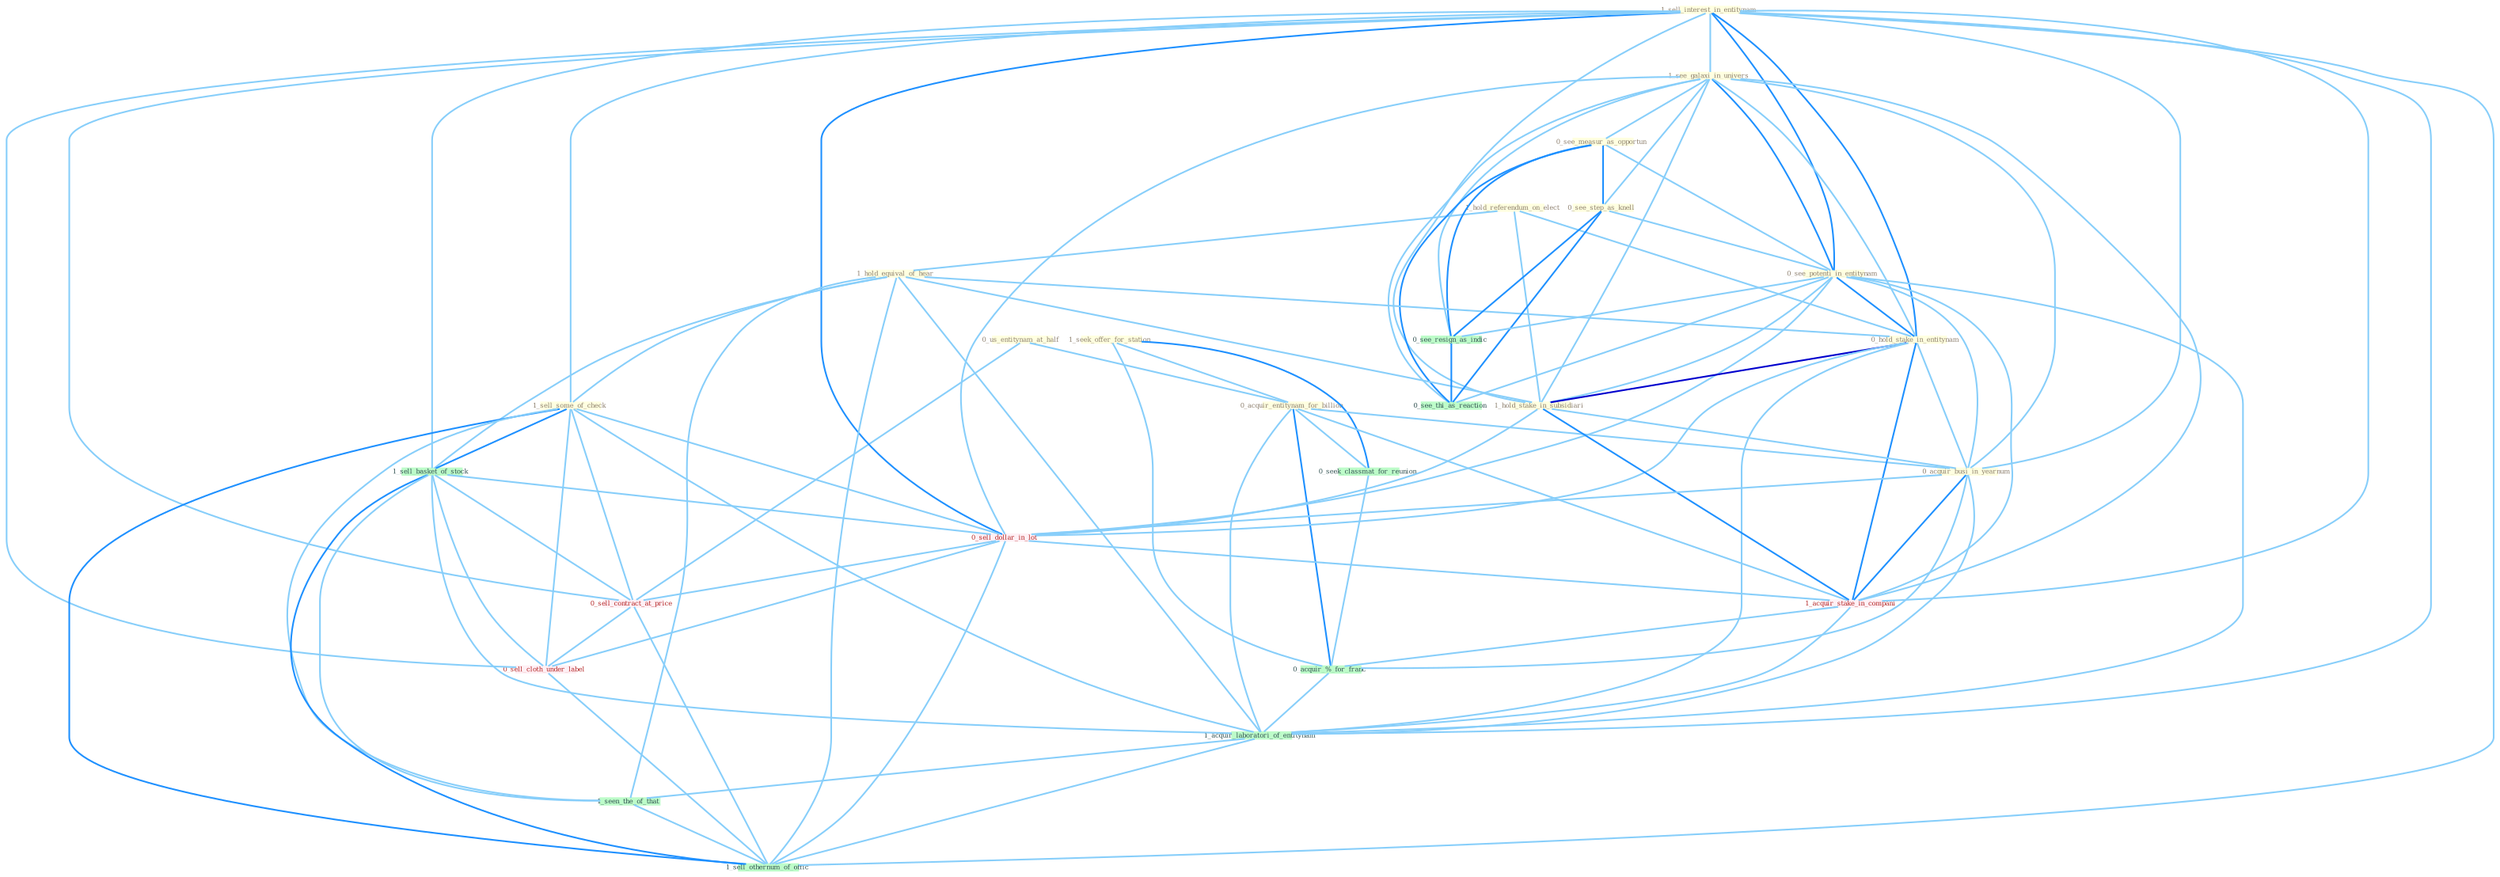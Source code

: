Graph G{ 
    node
    [shape=polygon,style=filled,width=.5,height=.06,color="#BDFCC9",fixedsize=true,fontsize=4,
    fontcolor="#2f4f4f"];
    {node
    [color="#ffffe0", fontcolor="#8b7d6b"] "1_hold_referendum_on_elect " "0_us_entitynam_at_half " "1_sell_interest_in_entitynam " "1_see_galaxi_in_univers " "0_see_measur_as_opportun " "1_seek_offer_for_station " "1_hold_equival_of_hear " "0_acquir_entitynam_for_billion " "0_see_step_as_knell " "0_see_potenti_in_entitynam " "0_hold_stake_in_entitynam " "1_hold_stake_in_subsidiari " "0_acquir_busi_in_yearnum " "1_sell_some_of_check "}
{node [color="#fff0f5", fontcolor="#b22222"] "0_sell_dollar_in_lot " "1_acquir_stake_in_compani " "0_sell_contract_at_price " "0_sell_cloth_under_label "}
edge [color="#B0E2FF"];

	"1_hold_referendum_on_elect " -- "1_hold_equival_of_hear " [w="1", color="#87cefa" ];
	"1_hold_referendum_on_elect " -- "0_hold_stake_in_entitynam " [w="1", color="#87cefa" ];
	"1_hold_referendum_on_elect " -- "1_hold_stake_in_subsidiari " [w="1", color="#87cefa" ];
	"0_us_entitynam_at_half " -- "0_acquir_entitynam_for_billion " [w="1", color="#87cefa" ];
	"0_us_entitynam_at_half " -- "0_sell_contract_at_price " [w="1", color="#87cefa" ];
	"1_sell_interest_in_entitynam " -- "1_see_galaxi_in_univers " [w="1", color="#87cefa" ];
	"1_sell_interest_in_entitynam " -- "0_see_potenti_in_entitynam " [w="2", color="#1e90ff" , len=0.8];
	"1_sell_interest_in_entitynam " -- "0_hold_stake_in_entitynam " [w="2", color="#1e90ff" , len=0.8];
	"1_sell_interest_in_entitynam " -- "1_hold_stake_in_subsidiari " [w="1", color="#87cefa" ];
	"1_sell_interest_in_entitynam " -- "0_acquir_busi_in_yearnum " [w="1", color="#87cefa" ];
	"1_sell_interest_in_entitynam " -- "1_sell_some_of_check " [w="1", color="#87cefa" ];
	"1_sell_interest_in_entitynam " -- "1_sell_basket_of_stock " [w="1", color="#87cefa" ];
	"1_sell_interest_in_entitynam " -- "0_sell_dollar_in_lot " [w="2", color="#1e90ff" , len=0.8];
	"1_sell_interest_in_entitynam " -- "1_acquir_stake_in_compani " [w="1", color="#87cefa" ];
	"1_sell_interest_in_entitynam " -- "0_sell_contract_at_price " [w="1", color="#87cefa" ];
	"1_sell_interest_in_entitynam " -- "1_acquir_laboratori_of_entitynam " [w="1", color="#87cefa" ];
	"1_sell_interest_in_entitynam " -- "0_sell_cloth_under_label " [w="1", color="#87cefa" ];
	"1_sell_interest_in_entitynam " -- "1_sell_othernum_of_offic " [w="1", color="#87cefa" ];
	"1_see_galaxi_in_univers " -- "0_see_measur_as_opportun " [w="1", color="#87cefa" ];
	"1_see_galaxi_in_univers " -- "0_see_step_as_knell " [w="1", color="#87cefa" ];
	"1_see_galaxi_in_univers " -- "0_see_potenti_in_entitynam " [w="2", color="#1e90ff" , len=0.8];
	"1_see_galaxi_in_univers " -- "0_hold_stake_in_entitynam " [w="1", color="#87cefa" ];
	"1_see_galaxi_in_univers " -- "1_hold_stake_in_subsidiari " [w="1", color="#87cefa" ];
	"1_see_galaxi_in_univers " -- "0_acquir_busi_in_yearnum " [w="1", color="#87cefa" ];
	"1_see_galaxi_in_univers " -- "0_sell_dollar_in_lot " [w="1", color="#87cefa" ];
	"1_see_galaxi_in_univers " -- "0_see_resign_as_indic " [w="1", color="#87cefa" ];
	"1_see_galaxi_in_univers " -- "1_acquir_stake_in_compani " [w="1", color="#87cefa" ];
	"1_see_galaxi_in_univers " -- "0_see_thi_as_reaction " [w="1", color="#87cefa" ];
	"0_see_measur_as_opportun " -- "0_see_step_as_knell " [w="2", color="#1e90ff" , len=0.8];
	"0_see_measur_as_opportun " -- "0_see_potenti_in_entitynam " [w="1", color="#87cefa" ];
	"0_see_measur_as_opportun " -- "0_see_resign_as_indic " [w="2", color="#1e90ff" , len=0.8];
	"0_see_measur_as_opportun " -- "0_see_thi_as_reaction " [w="2", color="#1e90ff" , len=0.8];
	"1_seek_offer_for_station " -- "0_acquir_entitynam_for_billion " [w="1", color="#87cefa" ];
	"1_seek_offer_for_station " -- "0_seek_classmat_for_reunion " [w="2", color="#1e90ff" , len=0.8];
	"1_seek_offer_for_station " -- "0_acquir_%_for_franc " [w="1", color="#87cefa" ];
	"1_hold_equival_of_hear " -- "0_hold_stake_in_entitynam " [w="1", color="#87cefa" ];
	"1_hold_equival_of_hear " -- "1_hold_stake_in_subsidiari " [w="1", color="#87cefa" ];
	"1_hold_equival_of_hear " -- "1_sell_some_of_check " [w="1", color="#87cefa" ];
	"1_hold_equival_of_hear " -- "1_sell_basket_of_stock " [w="1", color="#87cefa" ];
	"1_hold_equival_of_hear " -- "1_acquir_laboratori_of_entitynam " [w="1", color="#87cefa" ];
	"1_hold_equival_of_hear " -- "1_seen_the_of_that " [w="1", color="#87cefa" ];
	"1_hold_equival_of_hear " -- "1_sell_othernum_of_offic " [w="1", color="#87cefa" ];
	"0_acquir_entitynam_for_billion " -- "0_acquir_busi_in_yearnum " [w="1", color="#87cefa" ];
	"0_acquir_entitynam_for_billion " -- "0_seek_classmat_for_reunion " [w="1", color="#87cefa" ];
	"0_acquir_entitynam_for_billion " -- "1_acquir_stake_in_compani " [w="1", color="#87cefa" ];
	"0_acquir_entitynam_for_billion " -- "0_acquir_%_for_franc " [w="2", color="#1e90ff" , len=0.8];
	"0_acquir_entitynam_for_billion " -- "1_acquir_laboratori_of_entitynam " [w="1", color="#87cefa" ];
	"0_see_step_as_knell " -- "0_see_potenti_in_entitynam " [w="1", color="#87cefa" ];
	"0_see_step_as_knell " -- "0_see_resign_as_indic " [w="2", color="#1e90ff" , len=0.8];
	"0_see_step_as_knell " -- "0_see_thi_as_reaction " [w="2", color="#1e90ff" , len=0.8];
	"0_see_potenti_in_entitynam " -- "0_hold_stake_in_entitynam " [w="2", color="#1e90ff" , len=0.8];
	"0_see_potenti_in_entitynam " -- "1_hold_stake_in_subsidiari " [w="1", color="#87cefa" ];
	"0_see_potenti_in_entitynam " -- "0_acquir_busi_in_yearnum " [w="1", color="#87cefa" ];
	"0_see_potenti_in_entitynam " -- "0_sell_dollar_in_lot " [w="1", color="#87cefa" ];
	"0_see_potenti_in_entitynam " -- "0_see_resign_as_indic " [w="1", color="#87cefa" ];
	"0_see_potenti_in_entitynam " -- "1_acquir_stake_in_compani " [w="1", color="#87cefa" ];
	"0_see_potenti_in_entitynam " -- "1_acquir_laboratori_of_entitynam " [w="1", color="#87cefa" ];
	"0_see_potenti_in_entitynam " -- "0_see_thi_as_reaction " [w="1", color="#87cefa" ];
	"0_hold_stake_in_entitynam " -- "1_hold_stake_in_subsidiari " [w="3", color="#0000cd" , len=0.6];
	"0_hold_stake_in_entitynam " -- "0_acquir_busi_in_yearnum " [w="1", color="#87cefa" ];
	"0_hold_stake_in_entitynam " -- "0_sell_dollar_in_lot " [w="1", color="#87cefa" ];
	"0_hold_stake_in_entitynam " -- "1_acquir_stake_in_compani " [w="2", color="#1e90ff" , len=0.8];
	"0_hold_stake_in_entitynam " -- "1_acquir_laboratori_of_entitynam " [w="1", color="#87cefa" ];
	"1_hold_stake_in_subsidiari " -- "0_acquir_busi_in_yearnum " [w="1", color="#87cefa" ];
	"1_hold_stake_in_subsidiari " -- "0_sell_dollar_in_lot " [w="1", color="#87cefa" ];
	"1_hold_stake_in_subsidiari " -- "1_acquir_stake_in_compani " [w="2", color="#1e90ff" , len=0.8];
	"0_acquir_busi_in_yearnum " -- "0_sell_dollar_in_lot " [w="1", color="#87cefa" ];
	"0_acquir_busi_in_yearnum " -- "1_acquir_stake_in_compani " [w="2", color="#1e90ff" , len=0.8];
	"0_acquir_busi_in_yearnum " -- "0_acquir_%_for_franc " [w="1", color="#87cefa" ];
	"0_acquir_busi_in_yearnum " -- "1_acquir_laboratori_of_entitynam " [w="1", color="#87cefa" ];
	"1_sell_some_of_check " -- "1_sell_basket_of_stock " [w="2", color="#1e90ff" , len=0.8];
	"1_sell_some_of_check " -- "0_sell_dollar_in_lot " [w="1", color="#87cefa" ];
	"1_sell_some_of_check " -- "0_sell_contract_at_price " [w="1", color="#87cefa" ];
	"1_sell_some_of_check " -- "1_acquir_laboratori_of_entitynam " [w="1", color="#87cefa" ];
	"1_sell_some_of_check " -- "0_sell_cloth_under_label " [w="1", color="#87cefa" ];
	"1_sell_some_of_check " -- "1_seen_the_of_that " [w="1", color="#87cefa" ];
	"1_sell_some_of_check " -- "1_sell_othernum_of_offic " [w="2", color="#1e90ff" , len=0.8];
	"0_seek_classmat_for_reunion " -- "0_acquir_%_for_franc " [w="1", color="#87cefa" ];
	"1_sell_basket_of_stock " -- "0_sell_dollar_in_lot " [w="1", color="#87cefa" ];
	"1_sell_basket_of_stock " -- "0_sell_contract_at_price " [w="1", color="#87cefa" ];
	"1_sell_basket_of_stock " -- "1_acquir_laboratori_of_entitynam " [w="1", color="#87cefa" ];
	"1_sell_basket_of_stock " -- "0_sell_cloth_under_label " [w="1", color="#87cefa" ];
	"1_sell_basket_of_stock " -- "1_seen_the_of_that " [w="1", color="#87cefa" ];
	"1_sell_basket_of_stock " -- "1_sell_othernum_of_offic " [w="2", color="#1e90ff" , len=0.8];
	"0_sell_dollar_in_lot " -- "1_acquir_stake_in_compani " [w="1", color="#87cefa" ];
	"0_sell_dollar_in_lot " -- "0_sell_contract_at_price " [w="1", color="#87cefa" ];
	"0_sell_dollar_in_lot " -- "0_sell_cloth_under_label " [w="1", color="#87cefa" ];
	"0_sell_dollar_in_lot " -- "1_sell_othernum_of_offic " [w="1", color="#87cefa" ];
	"0_see_resign_as_indic " -- "0_see_thi_as_reaction " [w="2", color="#1e90ff" , len=0.8];
	"1_acquir_stake_in_compani " -- "0_acquir_%_for_franc " [w="1", color="#87cefa" ];
	"1_acquir_stake_in_compani " -- "1_acquir_laboratori_of_entitynam " [w="1", color="#87cefa" ];
	"0_acquir_%_for_franc " -- "1_acquir_laboratori_of_entitynam " [w="1", color="#87cefa" ];
	"0_sell_contract_at_price " -- "0_sell_cloth_under_label " [w="1", color="#87cefa" ];
	"0_sell_contract_at_price " -- "1_sell_othernum_of_offic " [w="1", color="#87cefa" ];
	"1_acquir_laboratori_of_entitynam " -- "1_seen_the_of_that " [w="1", color="#87cefa" ];
	"1_acquir_laboratori_of_entitynam " -- "1_sell_othernum_of_offic " [w="1", color="#87cefa" ];
	"0_sell_cloth_under_label " -- "1_sell_othernum_of_offic " [w="1", color="#87cefa" ];
	"1_seen_the_of_that " -- "1_sell_othernum_of_offic " [w="1", color="#87cefa" ];
}